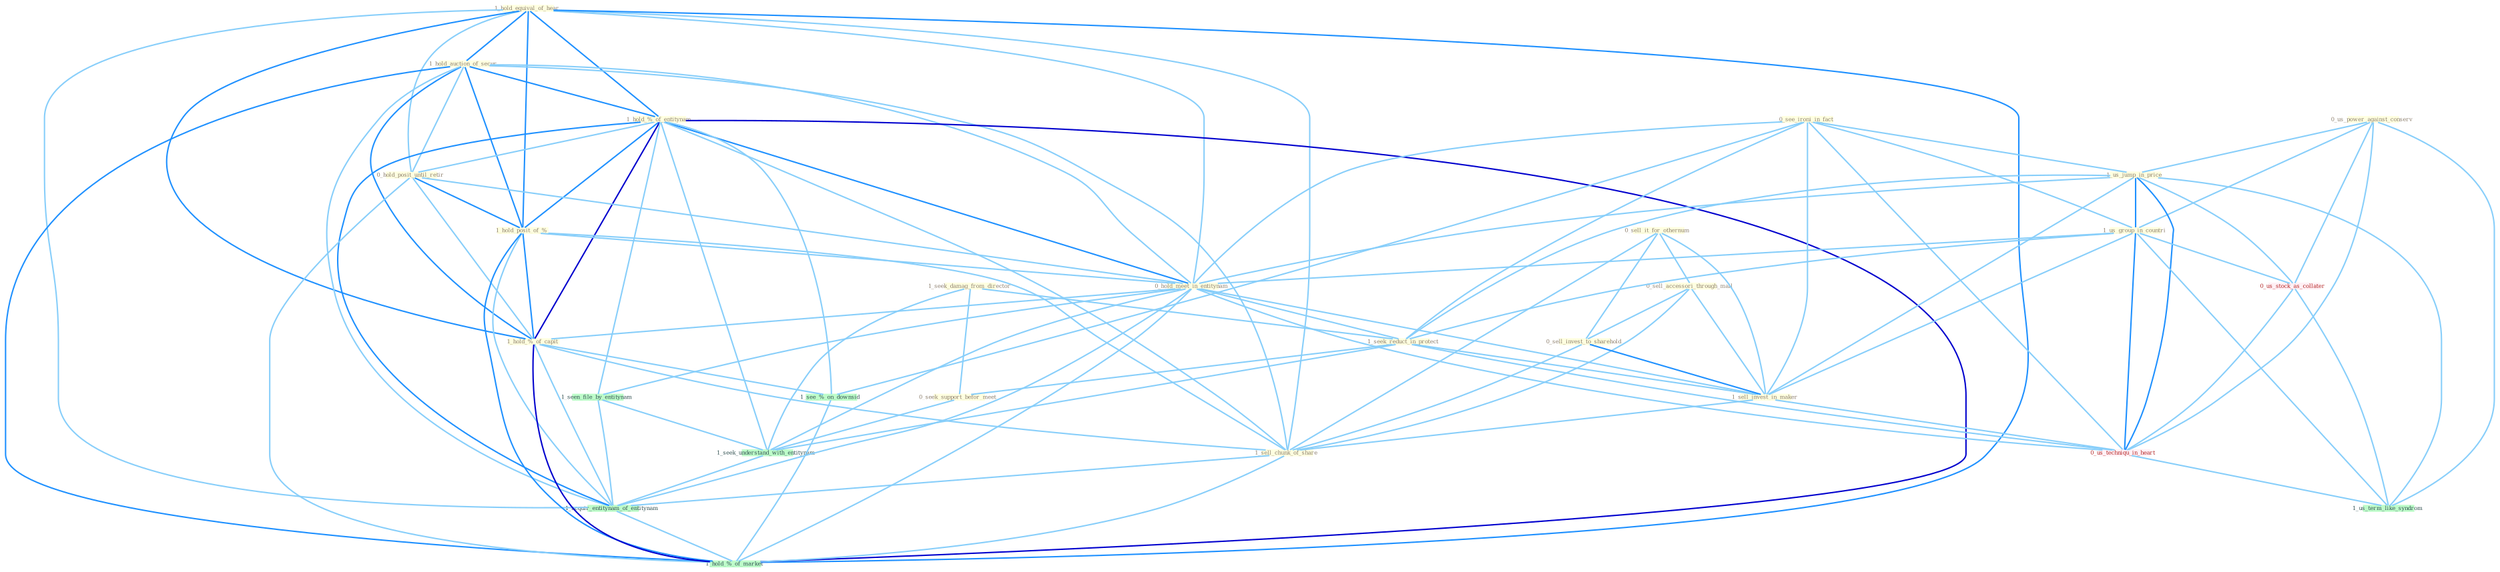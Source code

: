 Graph G{ 
    node
    [shape=polygon,style=filled,width=.5,height=.06,color="#BDFCC9",fixedsize=true,fontsize=4,
    fontcolor="#2f4f4f"];
    {node
    [color="#ffffe0", fontcolor="#8b7d6b"] "1_hold_equival_of_hear " "1_hold_auction_of_secur " "1_hold_%_of_entitynam " "1_seek_damag_from_director " "0_see_ironi_in_fact " "0_us_power_against_conserv " "0_sell_it_for_othernum " "0_hold_posit_until_retir " "1_hold_posit_of_% " "1_us_jump_in_price " "1_us_group_in_countri " "0_hold_meet_in_entitynam " "1_hold_%_of_capit " "1_seek_reduct_in_protect " "0_seek_support_befor_meet " "0_sell_accessori_through_mail " "0_sell_invest_to_sharehold " "1_sell_invest_in_maker " "1_sell_chunk_of_share "}
{node [color="#fff0f5", fontcolor="#b22222"] "0_us_stock_as_collater " "0_us_techniqu_in_heart "}
edge [color="#B0E2FF"];

	"1_hold_equival_of_hear " -- "1_hold_auction_of_secur " [w="2", color="#1e90ff" , len=0.8];
	"1_hold_equival_of_hear " -- "1_hold_%_of_entitynam " [w="2", color="#1e90ff" , len=0.8];
	"1_hold_equival_of_hear " -- "0_hold_posit_until_retir " [w="1", color="#87cefa" ];
	"1_hold_equival_of_hear " -- "1_hold_posit_of_% " [w="2", color="#1e90ff" , len=0.8];
	"1_hold_equival_of_hear " -- "0_hold_meet_in_entitynam " [w="1", color="#87cefa" ];
	"1_hold_equival_of_hear " -- "1_hold_%_of_capit " [w="2", color="#1e90ff" , len=0.8];
	"1_hold_equival_of_hear " -- "1_sell_chunk_of_share " [w="1", color="#87cefa" ];
	"1_hold_equival_of_hear " -- "1_acquir_entitynam_of_entitynam " [w="1", color="#87cefa" ];
	"1_hold_equival_of_hear " -- "1_hold_%_of_market " [w="2", color="#1e90ff" , len=0.8];
	"1_hold_auction_of_secur " -- "1_hold_%_of_entitynam " [w="2", color="#1e90ff" , len=0.8];
	"1_hold_auction_of_secur " -- "0_hold_posit_until_retir " [w="1", color="#87cefa" ];
	"1_hold_auction_of_secur " -- "1_hold_posit_of_% " [w="2", color="#1e90ff" , len=0.8];
	"1_hold_auction_of_secur " -- "0_hold_meet_in_entitynam " [w="1", color="#87cefa" ];
	"1_hold_auction_of_secur " -- "1_hold_%_of_capit " [w="2", color="#1e90ff" , len=0.8];
	"1_hold_auction_of_secur " -- "1_sell_chunk_of_share " [w="1", color="#87cefa" ];
	"1_hold_auction_of_secur " -- "1_acquir_entitynam_of_entitynam " [w="1", color="#87cefa" ];
	"1_hold_auction_of_secur " -- "1_hold_%_of_market " [w="2", color="#1e90ff" , len=0.8];
	"1_hold_%_of_entitynam " -- "0_hold_posit_until_retir " [w="1", color="#87cefa" ];
	"1_hold_%_of_entitynam " -- "1_hold_posit_of_% " [w="2", color="#1e90ff" , len=0.8];
	"1_hold_%_of_entitynam " -- "0_hold_meet_in_entitynam " [w="2", color="#1e90ff" , len=0.8];
	"1_hold_%_of_entitynam " -- "1_hold_%_of_capit " [w="3", color="#0000cd" , len=0.6];
	"1_hold_%_of_entitynam " -- "1_sell_chunk_of_share " [w="1", color="#87cefa" ];
	"1_hold_%_of_entitynam " -- "1_seen_file_by_entitynam " [w="1", color="#87cefa" ];
	"1_hold_%_of_entitynam " -- "1_seek_understand_with_entitynam " [w="1", color="#87cefa" ];
	"1_hold_%_of_entitynam " -- "1_acquir_entitynam_of_entitynam " [w="2", color="#1e90ff" , len=0.8];
	"1_hold_%_of_entitynam " -- "1_see_%_on_downsid " [w="1", color="#87cefa" ];
	"1_hold_%_of_entitynam " -- "1_hold_%_of_market " [w="3", color="#0000cd" , len=0.6];
	"1_seek_damag_from_director " -- "1_seek_reduct_in_protect " [w="1", color="#87cefa" ];
	"1_seek_damag_from_director " -- "0_seek_support_befor_meet " [w="1", color="#87cefa" ];
	"1_seek_damag_from_director " -- "1_seek_understand_with_entitynam " [w="1", color="#87cefa" ];
	"0_see_ironi_in_fact " -- "1_us_jump_in_price " [w="1", color="#87cefa" ];
	"0_see_ironi_in_fact " -- "1_us_group_in_countri " [w="1", color="#87cefa" ];
	"0_see_ironi_in_fact " -- "0_hold_meet_in_entitynam " [w="1", color="#87cefa" ];
	"0_see_ironi_in_fact " -- "1_seek_reduct_in_protect " [w="1", color="#87cefa" ];
	"0_see_ironi_in_fact " -- "1_sell_invest_in_maker " [w="1", color="#87cefa" ];
	"0_see_ironi_in_fact " -- "0_us_techniqu_in_heart " [w="1", color="#87cefa" ];
	"0_see_ironi_in_fact " -- "1_see_%_on_downsid " [w="1", color="#87cefa" ];
	"0_us_power_against_conserv " -- "1_us_jump_in_price " [w="1", color="#87cefa" ];
	"0_us_power_against_conserv " -- "1_us_group_in_countri " [w="1", color="#87cefa" ];
	"0_us_power_against_conserv " -- "0_us_stock_as_collater " [w="1", color="#87cefa" ];
	"0_us_power_against_conserv " -- "0_us_techniqu_in_heart " [w="1", color="#87cefa" ];
	"0_us_power_against_conserv " -- "1_us_term_like_syndrom " [w="1", color="#87cefa" ];
	"0_sell_it_for_othernum " -- "0_sell_accessori_through_mail " [w="1", color="#87cefa" ];
	"0_sell_it_for_othernum " -- "0_sell_invest_to_sharehold " [w="1", color="#87cefa" ];
	"0_sell_it_for_othernum " -- "1_sell_invest_in_maker " [w="1", color="#87cefa" ];
	"0_sell_it_for_othernum " -- "1_sell_chunk_of_share " [w="1", color="#87cefa" ];
	"0_hold_posit_until_retir " -- "1_hold_posit_of_% " [w="2", color="#1e90ff" , len=0.8];
	"0_hold_posit_until_retir " -- "0_hold_meet_in_entitynam " [w="1", color="#87cefa" ];
	"0_hold_posit_until_retir " -- "1_hold_%_of_capit " [w="1", color="#87cefa" ];
	"0_hold_posit_until_retir " -- "1_hold_%_of_market " [w="1", color="#87cefa" ];
	"1_hold_posit_of_% " -- "0_hold_meet_in_entitynam " [w="1", color="#87cefa" ];
	"1_hold_posit_of_% " -- "1_hold_%_of_capit " [w="2", color="#1e90ff" , len=0.8];
	"1_hold_posit_of_% " -- "1_sell_chunk_of_share " [w="1", color="#87cefa" ];
	"1_hold_posit_of_% " -- "1_acquir_entitynam_of_entitynam " [w="1", color="#87cefa" ];
	"1_hold_posit_of_% " -- "1_hold_%_of_market " [w="2", color="#1e90ff" , len=0.8];
	"1_us_jump_in_price " -- "1_us_group_in_countri " [w="2", color="#1e90ff" , len=0.8];
	"1_us_jump_in_price " -- "0_hold_meet_in_entitynam " [w="1", color="#87cefa" ];
	"1_us_jump_in_price " -- "1_seek_reduct_in_protect " [w="1", color="#87cefa" ];
	"1_us_jump_in_price " -- "1_sell_invest_in_maker " [w="1", color="#87cefa" ];
	"1_us_jump_in_price " -- "0_us_stock_as_collater " [w="1", color="#87cefa" ];
	"1_us_jump_in_price " -- "0_us_techniqu_in_heart " [w="2", color="#1e90ff" , len=0.8];
	"1_us_jump_in_price " -- "1_us_term_like_syndrom " [w="1", color="#87cefa" ];
	"1_us_group_in_countri " -- "0_hold_meet_in_entitynam " [w="1", color="#87cefa" ];
	"1_us_group_in_countri " -- "1_seek_reduct_in_protect " [w="1", color="#87cefa" ];
	"1_us_group_in_countri " -- "1_sell_invest_in_maker " [w="1", color="#87cefa" ];
	"1_us_group_in_countri " -- "0_us_stock_as_collater " [w="1", color="#87cefa" ];
	"1_us_group_in_countri " -- "0_us_techniqu_in_heart " [w="2", color="#1e90ff" , len=0.8];
	"1_us_group_in_countri " -- "1_us_term_like_syndrom " [w="1", color="#87cefa" ];
	"0_hold_meet_in_entitynam " -- "1_hold_%_of_capit " [w="1", color="#87cefa" ];
	"0_hold_meet_in_entitynam " -- "1_seek_reduct_in_protect " [w="1", color="#87cefa" ];
	"0_hold_meet_in_entitynam " -- "1_sell_invest_in_maker " [w="1", color="#87cefa" ];
	"0_hold_meet_in_entitynam " -- "1_seen_file_by_entitynam " [w="1", color="#87cefa" ];
	"0_hold_meet_in_entitynam " -- "1_seek_understand_with_entitynam " [w="1", color="#87cefa" ];
	"0_hold_meet_in_entitynam " -- "1_acquir_entitynam_of_entitynam " [w="1", color="#87cefa" ];
	"0_hold_meet_in_entitynam " -- "0_us_techniqu_in_heart " [w="1", color="#87cefa" ];
	"0_hold_meet_in_entitynam " -- "1_hold_%_of_market " [w="1", color="#87cefa" ];
	"1_hold_%_of_capit " -- "1_sell_chunk_of_share " [w="1", color="#87cefa" ];
	"1_hold_%_of_capit " -- "1_acquir_entitynam_of_entitynam " [w="1", color="#87cefa" ];
	"1_hold_%_of_capit " -- "1_see_%_on_downsid " [w="1", color="#87cefa" ];
	"1_hold_%_of_capit " -- "1_hold_%_of_market " [w="3", color="#0000cd" , len=0.6];
	"1_seek_reduct_in_protect " -- "0_seek_support_befor_meet " [w="1", color="#87cefa" ];
	"1_seek_reduct_in_protect " -- "1_sell_invest_in_maker " [w="1", color="#87cefa" ];
	"1_seek_reduct_in_protect " -- "1_seek_understand_with_entitynam " [w="1", color="#87cefa" ];
	"1_seek_reduct_in_protect " -- "0_us_techniqu_in_heart " [w="1", color="#87cefa" ];
	"0_seek_support_befor_meet " -- "1_seek_understand_with_entitynam " [w="1", color="#87cefa" ];
	"0_sell_accessori_through_mail " -- "0_sell_invest_to_sharehold " [w="1", color="#87cefa" ];
	"0_sell_accessori_through_mail " -- "1_sell_invest_in_maker " [w="1", color="#87cefa" ];
	"0_sell_accessori_through_mail " -- "1_sell_chunk_of_share " [w="1", color="#87cefa" ];
	"0_sell_invest_to_sharehold " -- "1_sell_invest_in_maker " [w="2", color="#1e90ff" , len=0.8];
	"0_sell_invest_to_sharehold " -- "1_sell_chunk_of_share " [w="1", color="#87cefa" ];
	"1_sell_invest_in_maker " -- "1_sell_chunk_of_share " [w="1", color="#87cefa" ];
	"1_sell_invest_in_maker " -- "0_us_techniqu_in_heart " [w="1", color="#87cefa" ];
	"1_sell_chunk_of_share " -- "1_acquir_entitynam_of_entitynam " [w="1", color="#87cefa" ];
	"1_sell_chunk_of_share " -- "1_hold_%_of_market " [w="1", color="#87cefa" ];
	"1_seen_file_by_entitynam " -- "1_seek_understand_with_entitynam " [w="1", color="#87cefa" ];
	"1_seen_file_by_entitynam " -- "1_acquir_entitynam_of_entitynam " [w="1", color="#87cefa" ];
	"0_us_stock_as_collater " -- "0_us_techniqu_in_heart " [w="1", color="#87cefa" ];
	"0_us_stock_as_collater " -- "1_us_term_like_syndrom " [w="1", color="#87cefa" ];
	"1_seek_understand_with_entitynam " -- "1_acquir_entitynam_of_entitynam " [w="1", color="#87cefa" ];
	"1_acquir_entitynam_of_entitynam " -- "1_hold_%_of_market " [w="1", color="#87cefa" ];
	"0_us_techniqu_in_heart " -- "1_us_term_like_syndrom " [w="1", color="#87cefa" ];
	"1_see_%_on_downsid " -- "1_hold_%_of_market " [w="1", color="#87cefa" ];
}